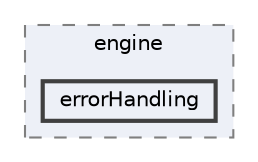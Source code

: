 digraph "techstorm/engine/errorHandling"
{
 // LATEX_PDF_SIZE
  bgcolor="transparent";
  edge [fontname=Helvetica,fontsize=10,labelfontname=Helvetica,labelfontsize=10];
  node [fontname=Helvetica,fontsize=10,shape=box,height=0.2,width=0.4];
  compound=true
  subgraph clusterdir_f0215e67d3150ee964ca241625d804af {
    graph [ bgcolor="#edf0f7", pencolor="grey50", label="engine", fontname=Helvetica,fontsize=10 style="filled,dashed", URL="dir_f0215e67d3150ee964ca241625d804af.html",tooltip=""]
  dir_40072196be77fa1d42721514e0b9b0f1 [label="errorHandling", fillcolor="#edf0f7", color="grey25", style="filled,bold", URL="dir_40072196be77fa1d42721514e0b9b0f1.html",tooltip=""];
  }
}
